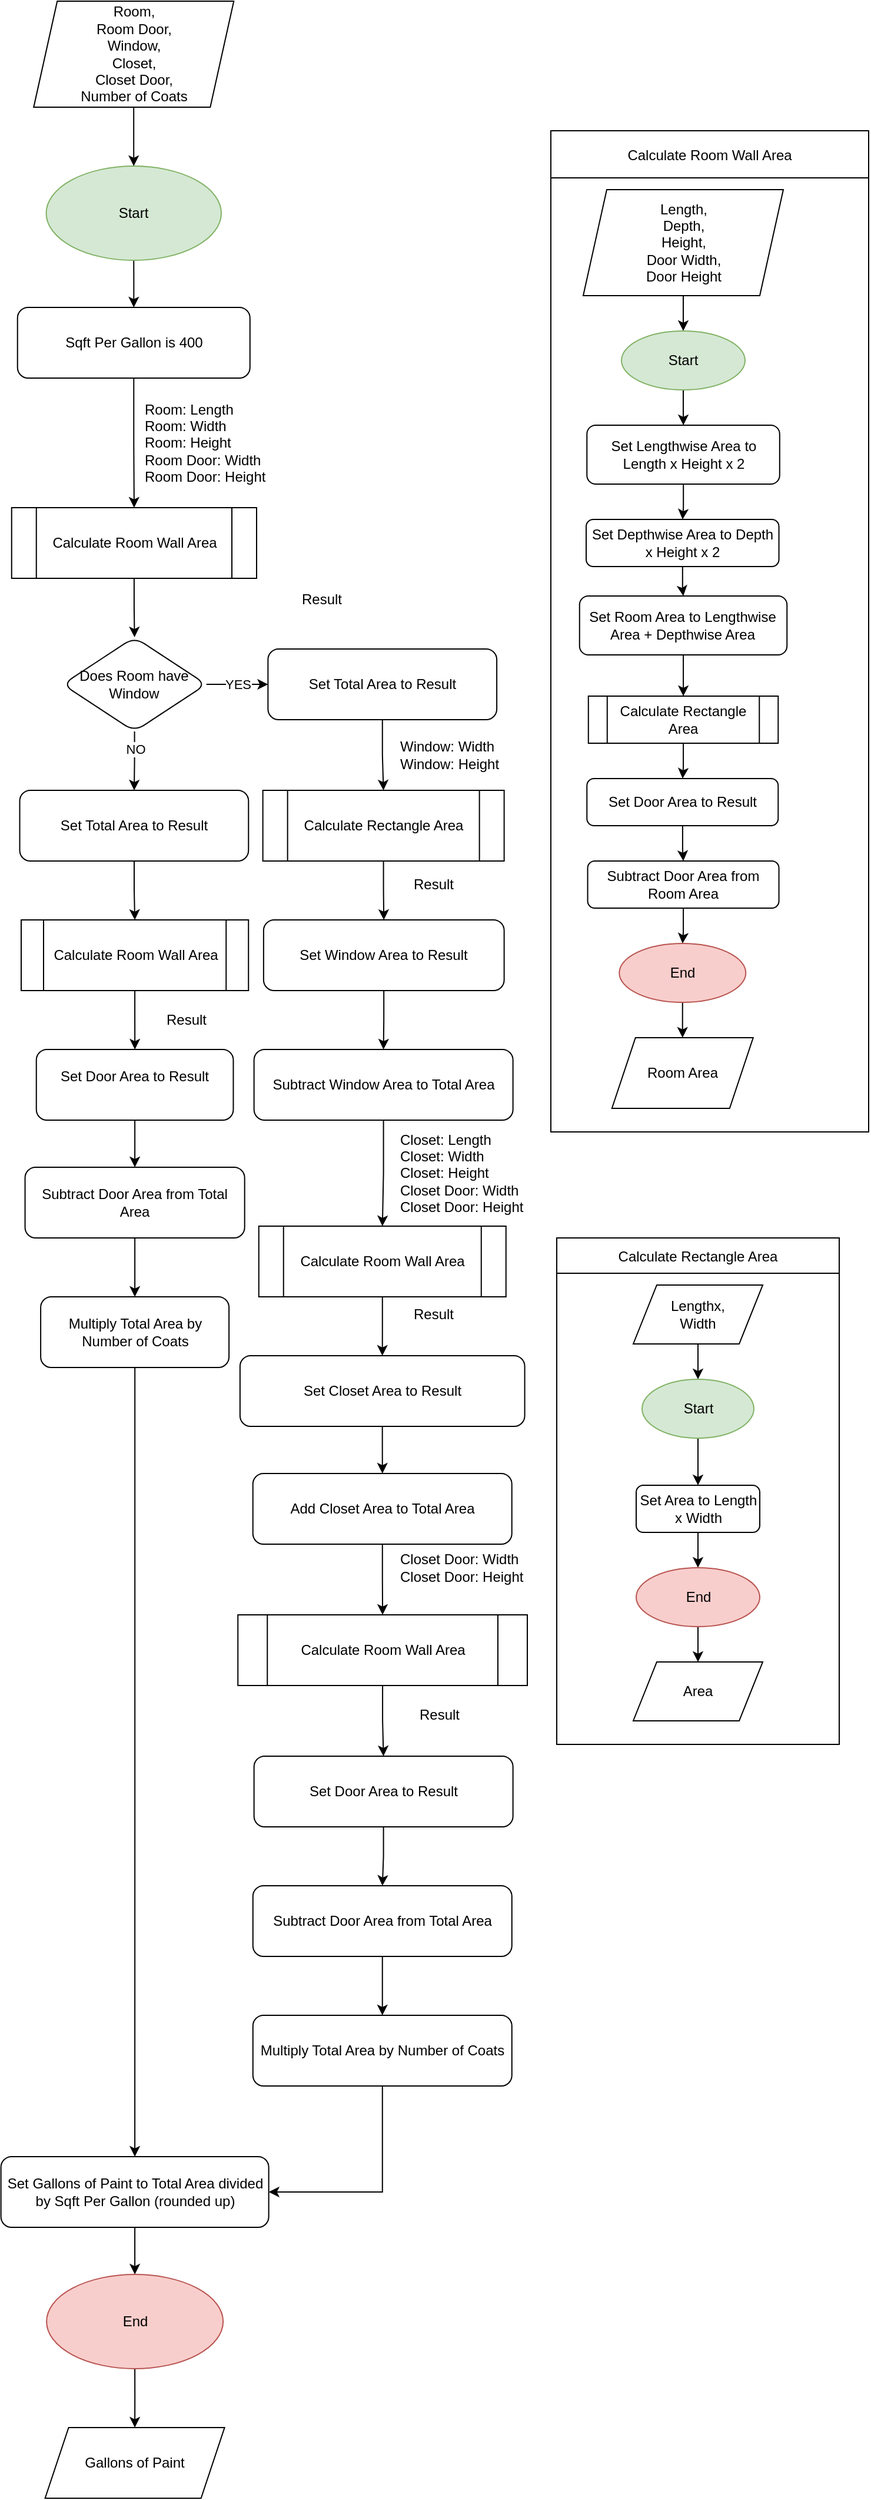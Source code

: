 <mxfile version="23.1.2" type="github">
  <diagram name="Page-1" id="UdluhMk9tbxURGvVx2bs">
    <mxGraphModel dx="1434" dy="754" grid="1" gridSize="10" guides="1" tooltips="1" connect="1" arrows="1" fold="1" page="1" pageScale="1" pageWidth="850" pageHeight="1100" math="0" shadow="0">
      <root>
        <mxCell id="0" />
        <mxCell id="1" parent="0" />
        <mxCell id="ynV2aoy3xDB8wRR4cqzC-1" value="" style="edgeStyle=orthogonalEdgeStyle;rounded=0;orthogonalLoop=1;jettySize=auto;html=1;" parent="1" source="ynV2aoy3xDB8wRR4cqzC-2" target="ynV2aoy3xDB8wRR4cqzC-4" edge="1">
          <mxGeometry relative="1" as="geometry" />
        </mxCell>
        <mxCell id="ynV2aoy3xDB8wRR4cqzC-2" value="Start" style="ellipse;whiteSpace=wrap;html=1;fillColor=#d5e8d4;strokeColor=#82b366;" parent="1" vertex="1">
          <mxGeometry x="91.25" y="190" width="148.75" height="80" as="geometry" />
        </mxCell>
        <mxCell id="ynV2aoy3xDB8wRR4cqzC-91" value="" style="edgeStyle=orthogonalEdgeStyle;rounded=0;orthogonalLoop=1;jettySize=auto;html=1;" parent="1" source="ynV2aoy3xDB8wRR4cqzC-4" target="ynV2aoy3xDB8wRR4cqzC-71" edge="1">
          <mxGeometry relative="1" as="geometry" />
        </mxCell>
        <mxCell id="ynV2aoy3xDB8wRR4cqzC-4" value="Sqft Per Gallon is 400" style="rounded=1;whiteSpace=wrap;html=1;" parent="1" vertex="1">
          <mxGeometry x="66.88" y="310" width="197.5" height="60" as="geometry" />
        </mxCell>
        <mxCell id="oghyJft2sbG9myTwX8Kc-24" value="" style="edgeStyle=orthogonalEdgeStyle;rounded=0;orthogonalLoop=1;jettySize=auto;html=1;" edge="1" parent="1" source="ynV2aoy3xDB8wRR4cqzC-8" target="oghyJft2sbG9myTwX8Kc-5">
          <mxGeometry relative="1" as="geometry" />
        </mxCell>
        <mxCell id="ynV2aoy3xDB8wRR4cqzC-8" value="Set Total Area to Result" style="rounded=1;whiteSpace=wrap;html=1;" parent="1" vertex="1">
          <mxGeometry x="279.69" y="600" width="194.37" height="60" as="geometry" />
        </mxCell>
        <mxCell id="ynV2aoy3xDB8wRR4cqzC-13" value="" style="edgeStyle=orthogonalEdgeStyle;rounded=0;orthogonalLoop=1;jettySize=auto;html=1;" parent="1" source="ynV2aoy3xDB8wRR4cqzC-14" target="ynV2aoy3xDB8wRR4cqzC-16" edge="1">
          <mxGeometry relative="1" as="geometry" />
        </mxCell>
        <mxCell id="ynV2aoy3xDB8wRR4cqzC-14" value="Set Window Area to Result" style="rounded=1;whiteSpace=wrap;html=1;" parent="1" vertex="1">
          <mxGeometry x="275.94" y="830" width="204.38" height="60" as="geometry" />
        </mxCell>
        <mxCell id="oghyJft2sbG9myTwX8Kc-13" value="" style="edgeStyle=orthogonalEdgeStyle;rounded=0;orthogonalLoop=1;jettySize=auto;html=1;" edge="1" parent="1" source="ynV2aoy3xDB8wRR4cqzC-16" target="oghyJft2sbG9myTwX8Kc-12">
          <mxGeometry relative="1" as="geometry" />
        </mxCell>
        <mxCell id="ynV2aoy3xDB8wRR4cqzC-16" value="Subtract Window Area to Total Area" style="rounded=1;whiteSpace=wrap;html=1;" parent="1" vertex="1">
          <mxGeometry x="267.82" y="940" width="220" height="60" as="geometry" />
        </mxCell>
        <mxCell id="ynV2aoy3xDB8wRR4cqzC-19" value="" style="edgeStyle=orthogonalEdgeStyle;rounded=0;orthogonalLoop=1;jettySize=auto;html=1;" parent="1" source="ynV2aoy3xDB8wRR4cqzC-20" target="ynV2aoy3xDB8wRR4cqzC-22" edge="1">
          <mxGeometry relative="1" as="geometry" />
        </mxCell>
        <mxCell id="ynV2aoy3xDB8wRR4cqzC-20" value="Set Closet Area to Result" style="rounded=1;whiteSpace=wrap;html=1;" parent="1" vertex="1">
          <mxGeometry x="255.93" y="1200" width="241.87" height="60" as="geometry" />
        </mxCell>
        <mxCell id="oghyJft2sbG9myTwX8Kc-30" value="" style="edgeStyle=orthogonalEdgeStyle;rounded=0;orthogonalLoop=1;jettySize=auto;html=1;" edge="1" parent="1" source="ynV2aoy3xDB8wRR4cqzC-22" target="oghyJft2sbG9myTwX8Kc-29">
          <mxGeometry relative="1" as="geometry" />
        </mxCell>
        <mxCell id="ynV2aoy3xDB8wRR4cqzC-22" value="Add Closet Area to Total Area" style="rounded=1;whiteSpace=wrap;html=1;" parent="1" vertex="1">
          <mxGeometry x="266.86" y="1300" width="220" height="60" as="geometry" />
        </mxCell>
        <mxCell id="oghyJft2sbG9myTwX8Kc-40" value="" style="edgeStyle=orthogonalEdgeStyle;rounded=0;orthogonalLoop=1;jettySize=auto;html=1;" edge="1" parent="1" source="ynV2aoy3xDB8wRR4cqzC-24" target="ynV2aoy3xDB8wRR4cqzC-29">
          <mxGeometry relative="1" as="geometry" />
        </mxCell>
        <mxCell id="ynV2aoy3xDB8wRR4cqzC-24" value="Set Gallons of Paint to Total Area divided by Sqft Per Gallon (rounded up)" style="rounded=1;whiteSpace=wrap;html=1;" parent="1" vertex="1">
          <mxGeometry x="52.81" y="1880" width="227.5" height="60" as="geometry" />
        </mxCell>
        <mxCell id="ynV2aoy3xDB8wRR4cqzC-25" value="" style="edgeStyle=orthogonalEdgeStyle;rounded=0;orthogonalLoop=1;jettySize=auto;html=1;exitX=0.5;exitY=1;exitDx=0;exitDy=0;" parent="1" source="ynV2aoy3xDB8wRR4cqzC-29" target="ynV2aoy3xDB8wRR4cqzC-26" edge="1">
          <mxGeometry relative="1" as="geometry">
            <mxPoint x="600" y="840" as="sourcePoint" />
          </mxGeometry>
        </mxCell>
        <mxCell id="ynV2aoy3xDB8wRR4cqzC-26" value="Gallons of Paint" style="shape=parallelogram;perimeter=parallelogramPerimeter;whiteSpace=wrap;html=1;fixedSize=1;" parent="1" vertex="1">
          <mxGeometry x="90.31" y="2110" width="152.5" height="60" as="geometry" />
        </mxCell>
        <mxCell id="ynV2aoy3xDB8wRR4cqzC-28" value="" style="edgeStyle=orthogonalEdgeStyle;rounded=0;orthogonalLoop=1;jettySize=auto;html=1;" parent="1" source="ynV2aoy3xDB8wRR4cqzC-27" target="ynV2aoy3xDB8wRR4cqzC-2" edge="1">
          <mxGeometry relative="1" as="geometry" />
        </mxCell>
        <mxCell id="ynV2aoy3xDB8wRR4cqzC-27" value="&lt;div&gt;Room,&lt;/div&gt;&lt;div&gt;Room Door,&lt;/div&gt;&lt;div&gt;Window,&lt;/div&gt;&lt;div&gt;Closet,&lt;/div&gt;&lt;div&gt;Closet Door,&lt;/div&gt;&lt;div&gt;Number of Coats&lt;br&gt;&lt;/div&gt;" style="shape=parallelogram;perimeter=parallelogramPerimeter;whiteSpace=wrap;html=1;fixedSize=1;" parent="1" vertex="1">
          <mxGeometry x="80.63" y="50" width="170" height="90" as="geometry" />
        </mxCell>
        <mxCell id="ynV2aoy3xDB8wRR4cqzC-29" value="End" style="ellipse;whiteSpace=wrap;html=1;fillColor=#f8cecc;strokeColor=#b85450;" parent="1" vertex="1">
          <mxGeometry x="91.56" y="1980" width="150" height="80" as="geometry" />
        </mxCell>
        <mxCell id="ynV2aoy3xDB8wRR4cqzC-33" value="Calculate Room Wall Area" style="shape=table;startSize=40;container=1;collapsible=0;childLayout=tableLayout;" parent="1" vertex="1">
          <mxGeometry x="520" y="160" width="270" height="850" as="geometry" />
        </mxCell>
        <mxCell id="ynV2aoy3xDB8wRR4cqzC-34" value="" style="shape=tableRow;horizontal=0;startSize=0;swimlaneHead=0;swimlaneBody=0;strokeColor=inherit;top=0;left=0;bottom=0;right=0;collapsible=0;dropTarget=0;fillColor=none;points=[[0,0.5],[1,0.5]];portConstraint=eastwest;" parent="ynV2aoy3xDB8wRR4cqzC-33" vertex="1">
          <mxGeometry y="40" width="270" height="810" as="geometry" />
        </mxCell>
        <mxCell id="ynV2aoy3xDB8wRR4cqzC-35" value="" style="shape=partialRectangle;html=1;whiteSpace=wrap;connectable=0;strokeColor=inherit;overflow=hidden;fillColor=none;top=0;left=0;bottom=0;right=0;pointerEvents=1;" parent="ynV2aoy3xDB8wRR4cqzC-34" vertex="1">
          <mxGeometry width="270" height="810" as="geometry">
            <mxRectangle width="270" height="810" as="alternateBounds" />
          </mxGeometry>
        </mxCell>
        <mxCell id="ynV2aoy3xDB8wRR4cqzC-46" value="" style="edgeStyle=orthogonalEdgeStyle;rounded=0;orthogonalLoop=1;jettySize=auto;html=1;" parent="1" source="ynV2aoy3xDB8wRR4cqzC-36" target="ynV2aoy3xDB8wRR4cqzC-44" edge="1">
          <mxGeometry relative="1" as="geometry" />
        </mxCell>
        <mxCell id="ynV2aoy3xDB8wRR4cqzC-36" value="&lt;div&gt;Length,&lt;/div&gt;&lt;div&gt;Depth,&lt;/div&gt;&lt;div&gt;Height,&lt;/div&gt;&lt;div&gt;Door Width,&lt;/div&gt;&lt;div&gt;Door Height&lt;br&gt;&lt;/div&gt;" style="shape=parallelogram;perimeter=parallelogramPerimeter;whiteSpace=wrap;html=1;fixedSize=1;" parent="1" vertex="1">
          <mxGeometry x="547.5" y="210" width="170" height="90" as="geometry" />
        </mxCell>
        <mxCell id="ynV2aoy3xDB8wRR4cqzC-61" value="" style="edgeStyle=orthogonalEdgeStyle;rounded=0;orthogonalLoop=1;jettySize=auto;html=1;" parent="1" source="ynV2aoy3xDB8wRR4cqzC-44" target="ynV2aoy3xDB8wRR4cqzC-51" edge="1">
          <mxGeometry relative="1" as="geometry" />
        </mxCell>
        <mxCell id="ynV2aoy3xDB8wRR4cqzC-44" value="Start" style="ellipse;whiteSpace=wrap;html=1;fillColor=#d5e8d4;strokeColor=#82b366;" parent="1" vertex="1">
          <mxGeometry x="580" y="330" width="105" height="50" as="geometry" />
        </mxCell>
        <mxCell id="ynV2aoy3xDB8wRR4cqzC-63" value="" style="edgeStyle=orthogonalEdgeStyle;rounded=0;orthogonalLoop=1;jettySize=auto;html=1;" parent="1" source="ynV2aoy3xDB8wRR4cqzC-50" target="ynV2aoy3xDB8wRR4cqzC-52" edge="1">
          <mxGeometry relative="1" as="geometry" />
        </mxCell>
        <mxCell id="ynV2aoy3xDB8wRR4cqzC-50" value="Set Depthwise Area to Depth x Height x 2" style="rounded=1;whiteSpace=wrap;html=1;" parent="1" vertex="1">
          <mxGeometry x="550.02" y="490" width="163.75" height="40" as="geometry" />
        </mxCell>
        <mxCell id="ynV2aoy3xDB8wRR4cqzC-62" value="" style="edgeStyle=orthogonalEdgeStyle;rounded=0;orthogonalLoop=1;jettySize=auto;html=1;" parent="1" source="ynV2aoy3xDB8wRR4cqzC-51" target="ynV2aoy3xDB8wRR4cqzC-50" edge="1">
          <mxGeometry relative="1" as="geometry" />
        </mxCell>
        <mxCell id="ynV2aoy3xDB8wRR4cqzC-51" value="Set Lengthwise Area to Length x Height x 2" style="rounded=1;whiteSpace=wrap;html=1;" parent="1" vertex="1">
          <mxGeometry x="550.65" y="410" width="163.75" height="50" as="geometry" />
        </mxCell>
        <mxCell id="ynV2aoy3xDB8wRR4cqzC-64" value="" style="edgeStyle=orthogonalEdgeStyle;rounded=0;orthogonalLoop=1;jettySize=auto;html=1;" parent="1" source="ynV2aoy3xDB8wRR4cqzC-52" target="ynV2aoy3xDB8wRR4cqzC-53" edge="1">
          <mxGeometry relative="1" as="geometry" />
        </mxCell>
        <mxCell id="ynV2aoy3xDB8wRR4cqzC-52" value="Set Room Area to Lengthwise Area + Depthwise Area" style="rounded=1;whiteSpace=wrap;html=1;" parent="1" vertex="1">
          <mxGeometry x="544.38" y="555" width="176.25" height="50" as="geometry" />
        </mxCell>
        <mxCell id="ynV2aoy3xDB8wRR4cqzC-65" value="" style="edgeStyle=orthogonalEdgeStyle;rounded=0;orthogonalLoop=1;jettySize=auto;html=1;" parent="1" source="ynV2aoy3xDB8wRR4cqzC-53" target="ynV2aoy3xDB8wRR4cqzC-55" edge="1">
          <mxGeometry relative="1" as="geometry" />
        </mxCell>
        <mxCell id="ynV2aoy3xDB8wRR4cqzC-53" value="Calculate Rectangle Area" style="shape=process;whiteSpace=wrap;html=1;backgroundOutline=1;" parent="1" vertex="1">
          <mxGeometry x="551.89" y="640" width="161.25" height="40" as="geometry" />
        </mxCell>
        <mxCell id="ynV2aoy3xDB8wRR4cqzC-68" value="" style="edgeStyle=orthogonalEdgeStyle;rounded=0;orthogonalLoop=1;jettySize=auto;html=1;" parent="1" source="ynV2aoy3xDB8wRR4cqzC-54" target="ynV2aoy3xDB8wRR4cqzC-67" edge="1">
          <mxGeometry relative="1" as="geometry" />
        </mxCell>
        <mxCell id="ynV2aoy3xDB8wRR4cqzC-54" value="Subtract Door Area from Room Area" style="rounded=1;whiteSpace=wrap;html=1;" parent="1" vertex="1">
          <mxGeometry x="551.28" y="780" width="162.5" height="40" as="geometry" />
        </mxCell>
        <mxCell id="ynV2aoy3xDB8wRR4cqzC-66" value="" style="edgeStyle=orthogonalEdgeStyle;rounded=0;orthogonalLoop=1;jettySize=auto;html=1;" parent="1" source="ynV2aoy3xDB8wRR4cqzC-55" target="ynV2aoy3xDB8wRR4cqzC-54" edge="1">
          <mxGeometry relative="1" as="geometry" />
        </mxCell>
        <mxCell id="ynV2aoy3xDB8wRR4cqzC-55" value="Set Door Area to Result" style="rounded=1;whiteSpace=wrap;html=1;" parent="1" vertex="1">
          <mxGeometry x="550.65" y="710" width="162.49" height="40" as="geometry" />
        </mxCell>
        <mxCell id="ynV2aoy3xDB8wRR4cqzC-70" value="" style="edgeStyle=orthogonalEdgeStyle;rounded=0;orthogonalLoop=1;jettySize=auto;html=1;" parent="1" source="ynV2aoy3xDB8wRR4cqzC-67" target="ynV2aoy3xDB8wRR4cqzC-69" edge="1">
          <mxGeometry relative="1" as="geometry" />
        </mxCell>
        <mxCell id="ynV2aoy3xDB8wRR4cqzC-67" value="End" style="ellipse;whiteSpace=wrap;html=1;fillColor=#f8cecc;strokeColor=#b85450;" parent="1" vertex="1">
          <mxGeometry x="578.14" y="850" width="107.5" height="50" as="geometry" />
        </mxCell>
        <mxCell id="ynV2aoy3xDB8wRR4cqzC-69" value="Room Area" style="shape=parallelogram;perimeter=parallelogramPerimeter;whiteSpace=wrap;html=1;fixedSize=1;" parent="1" vertex="1">
          <mxGeometry x="571.89" y="930" width="120" height="60" as="geometry" />
        </mxCell>
        <mxCell id="oghyJft2sbG9myTwX8Kc-50" value="" style="edgeStyle=orthogonalEdgeStyle;rounded=0;orthogonalLoop=1;jettySize=auto;html=1;" edge="1" parent="1" source="ynV2aoy3xDB8wRR4cqzC-71" target="oghyJft2sbG9myTwX8Kc-44">
          <mxGeometry relative="1" as="geometry" />
        </mxCell>
        <mxCell id="ynV2aoy3xDB8wRR4cqzC-71" value="Calculate Room Wall Area" style="shape=process;whiteSpace=wrap;html=1;backgroundOutline=1;" parent="1" vertex="1">
          <mxGeometry x="61.88" y="480" width="208.12" height="60" as="geometry" />
        </mxCell>
        <mxCell id="ynV2aoy3xDB8wRR4cqzC-72" value="Calculate Rectangle Area" style="shape=table;startSize=30;container=1;collapsible=0;childLayout=tableLayout;" parent="1" vertex="1">
          <mxGeometry x="525" y="1100" width="240" height="430" as="geometry" />
        </mxCell>
        <mxCell id="ynV2aoy3xDB8wRR4cqzC-73" value="" style="shape=tableRow;horizontal=0;startSize=0;swimlaneHead=0;swimlaneBody=0;strokeColor=inherit;top=0;left=0;bottom=0;right=0;collapsible=0;dropTarget=0;fillColor=none;points=[[0,0.5],[1,0.5]];portConstraint=eastwest;" parent="ynV2aoy3xDB8wRR4cqzC-72" vertex="1">
          <mxGeometry y="30" width="240" height="400" as="geometry" />
        </mxCell>
        <mxCell id="ynV2aoy3xDB8wRR4cqzC-74" value="" style="shape=partialRectangle;html=1;whiteSpace=wrap;connectable=0;strokeColor=inherit;overflow=hidden;fillColor=none;top=0;left=0;bottom=0;right=0;pointerEvents=1;" parent="ynV2aoy3xDB8wRR4cqzC-73" vertex="1">
          <mxGeometry width="240" height="400" as="geometry">
            <mxRectangle width="240" height="400" as="alternateBounds" />
          </mxGeometry>
        </mxCell>
        <mxCell id="ynV2aoy3xDB8wRR4cqzC-83" value="" style="edgeStyle=orthogonalEdgeStyle;rounded=0;orthogonalLoop=1;jettySize=auto;html=1;" parent="1" source="ynV2aoy3xDB8wRR4cqzC-75" target="ynV2aoy3xDB8wRR4cqzC-76" edge="1">
          <mxGeometry relative="1" as="geometry" />
        </mxCell>
        <mxCell id="ynV2aoy3xDB8wRR4cqzC-75" value="&lt;div&gt;Lengthx,&lt;/div&gt;&lt;div&gt;Width&lt;br&gt;&lt;/div&gt;" style="shape=parallelogram;perimeter=parallelogramPerimeter;whiteSpace=wrap;html=1;fixedSize=1;" parent="1" vertex="1">
          <mxGeometry x="590" y="1140" width="110" height="50" as="geometry" />
        </mxCell>
        <mxCell id="ynV2aoy3xDB8wRR4cqzC-88" value="" style="edgeStyle=orthogonalEdgeStyle;rounded=0;orthogonalLoop=1;jettySize=auto;html=1;" parent="1" source="ynV2aoy3xDB8wRR4cqzC-76" target="ynV2aoy3xDB8wRR4cqzC-77" edge="1">
          <mxGeometry relative="1" as="geometry" />
        </mxCell>
        <mxCell id="ynV2aoy3xDB8wRR4cqzC-76" value="Start" style="ellipse;whiteSpace=wrap;html=1;fillColor=#d5e8d4;strokeColor=#82b366;" parent="1" vertex="1">
          <mxGeometry x="597.5" y="1220" width="95" height="50" as="geometry" />
        </mxCell>
        <mxCell id="ynV2aoy3xDB8wRR4cqzC-89" value="" style="edgeStyle=orthogonalEdgeStyle;rounded=0;orthogonalLoop=1;jettySize=auto;html=1;" parent="1" source="ynV2aoy3xDB8wRR4cqzC-77" target="ynV2aoy3xDB8wRR4cqzC-78" edge="1">
          <mxGeometry relative="1" as="geometry" />
        </mxCell>
        <mxCell id="ynV2aoy3xDB8wRR4cqzC-77" value="Set Area to Length x Width" style="rounded=1;whiteSpace=wrap;html=1;" parent="1" vertex="1">
          <mxGeometry x="592.5" y="1310" width="105" height="40" as="geometry" />
        </mxCell>
        <mxCell id="ynV2aoy3xDB8wRR4cqzC-90" value="" style="edgeStyle=orthogonalEdgeStyle;rounded=0;orthogonalLoop=1;jettySize=auto;html=1;" parent="1" source="ynV2aoy3xDB8wRR4cqzC-78" target="ynV2aoy3xDB8wRR4cqzC-79" edge="1">
          <mxGeometry relative="1" as="geometry" />
        </mxCell>
        <mxCell id="ynV2aoy3xDB8wRR4cqzC-78" value="End" style="ellipse;whiteSpace=wrap;html=1;fillColor=#f8cecc;strokeColor=#b85450;" parent="1" vertex="1">
          <mxGeometry x="592.5" y="1380" width="105" height="50" as="geometry" />
        </mxCell>
        <mxCell id="ynV2aoy3xDB8wRR4cqzC-79" value="Area" style="shape=parallelogram;perimeter=parallelogramPerimeter;whiteSpace=wrap;html=1;fixedSize=1;" parent="1" vertex="1">
          <mxGeometry x="590" y="1460" width="110" height="50" as="geometry" />
        </mxCell>
        <mxCell id="ynV2aoy3xDB8wRR4cqzC-92" value="&lt;div&gt;Room: Length&lt;/div&gt;&lt;div&gt;Room: Width&lt;/div&gt;&lt;div&gt;Room: Height&lt;/div&gt;&lt;div&gt;Room Door: Width&lt;/div&gt;&lt;div&gt;Room Door: Height&lt;br&gt;&lt;/div&gt;" style="text;html=1;align=left;verticalAlign=middle;resizable=0;points=[];autosize=1;strokeColor=none;fillColor=none;" parent="1" vertex="1">
          <mxGeometry x="172.5" y="380" width="130" height="90" as="geometry" />
        </mxCell>
        <mxCell id="ynV2aoy3xDB8wRR4cqzC-94" value="&lt;div&gt;&lt;br&gt;&lt;/div&gt;&lt;div&gt;Result&lt;br&gt;&lt;/div&gt;" style="text;html=1;align=center;verticalAlign=middle;resizable=0;points=[];autosize=1;strokeColor=none;fillColor=none;" parent="1" vertex="1">
          <mxGeometry x="295.32" y="530" width="60" height="40" as="geometry" />
        </mxCell>
        <mxCell id="oghyJft2sbG9myTwX8Kc-25" value="" style="edgeStyle=orthogonalEdgeStyle;rounded=0;orthogonalLoop=1;jettySize=auto;html=1;" edge="1" parent="1" source="oghyJft2sbG9myTwX8Kc-5" target="ynV2aoy3xDB8wRR4cqzC-14">
          <mxGeometry relative="1" as="geometry" />
        </mxCell>
        <mxCell id="oghyJft2sbG9myTwX8Kc-5" value="Calculate Rectangle Area" style="shape=process;whiteSpace=wrap;html=1;backgroundOutline=1;" vertex="1" parent="1">
          <mxGeometry x="275.32" y="720" width="205" height="60" as="geometry" />
        </mxCell>
        <mxCell id="oghyJft2sbG9myTwX8Kc-10" value="Result" style="text;html=1;align=center;verticalAlign=middle;resizable=0;points=[];autosize=1;strokeColor=none;fillColor=none;" vertex="1" parent="1">
          <mxGeometry x="390" y="785" width="60" height="30" as="geometry" />
        </mxCell>
        <mxCell id="oghyJft2sbG9myTwX8Kc-11" value="&lt;div&gt;Window: Width&lt;/div&gt;&lt;div&gt;Window: Height&lt;br&gt;&lt;/div&gt;" style="text;html=1;align=left;verticalAlign=middle;resizable=0;points=[];autosize=1;strokeColor=none;fillColor=none;" vertex="1" parent="1">
          <mxGeometry x="390" y="670" width="110" height="40" as="geometry" />
        </mxCell>
        <mxCell id="oghyJft2sbG9myTwX8Kc-14" value="" style="edgeStyle=orthogonalEdgeStyle;rounded=0;orthogonalLoop=1;jettySize=auto;html=1;" edge="1" parent="1" source="oghyJft2sbG9myTwX8Kc-12" target="ynV2aoy3xDB8wRR4cqzC-20">
          <mxGeometry relative="1" as="geometry" />
        </mxCell>
        <mxCell id="oghyJft2sbG9myTwX8Kc-12" value="Calculate Room Wall Area" style="shape=process;whiteSpace=wrap;html=1;backgroundOutline=1;" vertex="1" parent="1">
          <mxGeometry x="271.88" y="1090" width="210" height="60" as="geometry" />
        </mxCell>
        <mxCell id="oghyJft2sbG9myTwX8Kc-26" value="&lt;div align=&quot;left&quot;&gt;Closet: Length&lt;/div&gt;&lt;div align=&quot;left&quot;&gt;Closet: Width&lt;/div&gt;&lt;div align=&quot;left&quot;&gt;Closet: Height&lt;/div&gt;&lt;div align=&quot;left&quot;&gt;Closet Door: Width&lt;/div&gt;&lt;div align=&quot;left&quot;&gt;Closet Door: Height&lt;br&gt;&lt;/div&gt;" style="text;html=1;align=left;verticalAlign=middle;resizable=0;points=[];autosize=1;strokeColor=none;fillColor=none;" vertex="1" parent="1">
          <mxGeometry x="390" y="1000" width="130" height="90" as="geometry" />
        </mxCell>
        <mxCell id="oghyJft2sbG9myTwX8Kc-27" value="Result" style="text;html=1;align=center;verticalAlign=middle;resizable=0;points=[];autosize=1;strokeColor=none;fillColor=none;" vertex="1" parent="1">
          <mxGeometry x="390" y="1150" width="60" height="30" as="geometry" />
        </mxCell>
        <mxCell id="oghyJft2sbG9myTwX8Kc-28" value="&lt;div&gt;Closet Door: Width&lt;/div&gt;&lt;div&gt;Closet Door: Height&lt;/div&gt;" style="text;html=1;align=left;verticalAlign=middle;resizable=0;points=[];autosize=1;strokeColor=none;fillColor=none;" vertex="1" parent="1">
          <mxGeometry x="390" y="1360" width="130" height="40" as="geometry" />
        </mxCell>
        <mxCell id="oghyJft2sbG9myTwX8Kc-34" value="" style="edgeStyle=orthogonalEdgeStyle;rounded=0;orthogonalLoop=1;jettySize=auto;html=1;" edge="1" parent="1" source="oghyJft2sbG9myTwX8Kc-29" target="oghyJft2sbG9myTwX8Kc-33">
          <mxGeometry relative="1" as="geometry" />
        </mxCell>
        <mxCell id="oghyJft2sbG9myTwX8Kc-29" value="Calculate Room Wall Area" style="shape=process;whiteSpace=wrap;html=1;backgroundOutline=1;" vertex="1" parent="1">
          <mxGeometry x="254.13" y="1420" width="245.87" height="60" as="geometry" />
        </mxCell>
        <mxCell id="oghyJft2sbG9myTwX8Kc-32" value="Result" style="text;html=1;align=center;verticalAlign=middle;resizable=0;points=[];autosize=1;strokeColor=none;fillColor=none;" vertex="1" parent="1">
          <mxGeometry x="395" y="1490" width="60" height="30" as="geometry" />
        </mxCell>
        <mxCell id="oghyJft2sbG9myTwX8Kc-36" value="" style="edgeStyle=orthogonalEdgeStyle;rounded=0;orthogonalLoop=1;jettySize=auto;html=1;" edge="1" parent="1" source="oghyJft2sbG9myTwX8Kc-33" target="oghyJft2sbG9myTwX8Kc-35">
          <mxGeometry relative="1" as="geometry" />
        </mxCell>
        <mxCell id="oghyJft2sbG9myTwX8Kc-33" value="Set Door Area to Result" style="rounded=1;whiteSpace=wrap;html=1;" vertex="1" parent="1">
          <mxGeometry x="267.82" y="1540" width="220" height="60" as="geometry" />
        </mxCell>
        <mxCell id="oghyJft2sbG9myTwX8Kc-38" value="" style="edgeStyle=orthogonalEdgeStyle;rounded=0;orthogonalLoop=1;jettySize=auto;html=1;" edge="1" parent="1" source="oghyJft2sbG9myTwX8Kc-35" target="oghyJft2sbG9myTwX8Kc-37">
          <mxGeometry relative="1" as="geometry" />
        </mxCell>
        <mxCell id="oghyJft2sbG9myTwX8Kc-35" value="Subtract Door Area from Total Area" style="rounded=1;whiteSpace=wrap;html=1;" vertex="1" parent="1">
          <mxGeometry x="266.88" y="1650" width="220" height="60" as="geometry" />
        </mxCell>
        <mxCell id="oghyJft2sbG9myTwX8Kc-66" value="" style="edgeStyle=orthogonalEdgeStyle;rounded=0;orthogonalLoop=1;jettySize=auto;html=1;entryX=1;entryY=0.5;entryDx=0;entryDy=0;" edge="1" parent="1" source="oghyJft2sbG9myTwX8Kc-37" target="ynV2aoy3xDB8wRR4cqzC-24">
          <mxGeometry relative="1" as="geometry">
            <mxPoint x="480" y="1880" as="targetPoint" />
          </mxGeometry>
        </mxCell>
        <mxCell id="oghyJft2sbG9myTwX8Kc-37" value="Multiply Total Area by Number of Coats" style="rounded=1;whiteSpace=wrap;html=1;" vertex="1" parent="1">
          <mxGeometry x="266.88" y="1760" width="220" height="60" as="geometry" />
        </mxCell>
        <mxCell id="oghyJft2sbG9myTwX8Kc-48" value="" style="edgeStyle=orthogonalEdgeStyle;rounded=0;orthogonalLoop=1;jettySize=auto;html=1;" edge="1" parent="1" source="oghyJft2sbG9myTwX8Kc-44" target="oghyJft2sbG9myTwX8Kc-47">
          <mxGeometry relative="1" as="geometry" />
        </mxCell>
        <mxCell id="oghyJft2sbG9myTwX8Kc-52" value="NO" style="edgeLabel;html=1;align=center;verticalAlign=middle;resizable=0;points=[];" vertex="1" connectable="0" parent="oghyJft2sbG9myTwX8Kc-48">
          <mxGeometry x="-0.403" relative="1" as="geometry">
            <mxPoint as="offset" />
          </mxGeometry>
        </mxCell>
        <mxCell id="oghyJft2sbG9myTwX8Kc-49" value="" style="edgeStyle=orthogonalEdgeStyle;rounded=0;orthogonalLoop=1;jettySize=auto;html=1;" edge="1" parent="1" source="oghyJft2sbG9myTwX8Kc-44" target="ynV2aoy3xDB8wRR4cqzC-8">
          <mxGeometry relative="1" as="geometry" />
        </mxCell>
        <mxCell id="oghyJft2sbG9myTwX8Kc-53" value="YES" style="edgeLabel;html=1;align=center;verticalAlign=middle;resizable=0;points=[];" vertex="1" connectable="0" parent="oghyJft2sbG9myTwX8Kc-49">
          <mxGeometry x="0.018" relative="1" as="geometry">
            <mxPoint as="offset" />
          </mxGeometry>
        </mxCell>
        <mxCell id="oghyJft2sbG9myTwX8Kc-44" value="Does Room have Window" style="rhombus;whiteSpace=wrap;html=1;rounded=1;" vertex="1" parent="1">
          <mxGeometry x="105.15" y="590" width="122.2" height="80" as="geometry" />
        </mxCell>
        <mxCell id="oghyJft2sbG9myTwX8Kc-55" value="" style="edgeStyle=orthogonalEdgeStyle;rounded=0;orthogonalLoop=1;jettySize=auto;html=1;" edge="1" parent="1" source="oghyJft2sbG9myTwX8Kc-47" target="oghyJft2sbG9myTwX8Kc-54">
          <mxGeometry relative="1" as="geometry" />
        </mxCell>
        <mxCell id="oghyJft2sbG9myTwX8Kc-47" value="Set Total Area to Result" style="rounded=1;whiteSpace=wrap;html=1;" vertex="1" parent="1">
          <mxGeometry x="68.76" y="720" width="194.37" height="60" as="geometry" />
        </mxCell>
        <mxCell id="oghyJft2sbG9myTwX8Kc-58" value="" style="edgeStyle=orthogonalEdgeStyle;rounded=0;orthogonalLoop=1;jettySize=auto;html=1;" edge="1" parent="1" source="oghyJft2sbG9myTwX8Kc-54" target="oghyJft2sbG9myTwX8Kc-57">
          <mxGeometry relative="1" as="geometry" />
        </mxCell>
        <mxCell id="oghyJft2sbG9myTwX8Kc-54" value="Calculate Room Wall Area" style="shape=process;whiteSpace=wrap;html=1;backgroundOutline=1;" vertex="1" parent="1">
          <mxGeometry x="70" y="830" width="193.12" height="60" as="geometry" />
        </mxCell>
        <mxCell id="oghyJft2sbG9myTwX8Kc-56" value="Result" style="text;html=1;align=center;verticalAlign=middle;resizable=0;points=[];autosize=1;strokeColor=none;fillColor=none;" vertex="1" parent="1">
          <mxGeometry x="180" y="900" width="60" height="30" as="geometry" />
        </mxCell>
        <mxCell id="oghyJft2sbG9myTwX8Kc-60" value="" style="edgeStyle=orthogonalEdgeStyle;rounded=0;orthogonalLoop=1;jettySize=auto;html=1;" edge="1" parent="1" source="oghyJft2sbG9myTwX8Kc-57" target="oghyJft2sbG9myTwX8Kc-59">
          <mxGeometry relative="1" as="geometry" />
        </mxCell>
        <mxCell id="oghyJft2sbG9myTwX8Kc-57" value="&#xa;Set Door Area to Result&#xa;&#xa;" style="rounded=1;whiteSpace=wrap;html=1;" vertex="1" parent="1">
          <mxGeometry x="82.88" y="940" width="167.35" height="60" as="geometry" />
        </mxCell>
        <mxCell id="oghyJft2sbG9myTwX8Kc-62" value="" style="edgeStyle=orthogonalEdgeStyle;rounded=0;orthogonalLoop=1;jettySize=auto;html=1;" edge="1" parent="1" source="oghyJft2sbG9myTwX8Kc-59" target="oghyJft2sbG9myTwX8Kc-61">
          <mxGeometry relative="1" as="geometry" />
        </mxCell>
        <mxCell id="oghyJft2sbG9myTwX8Kc-59" value="Subtract Door Area from Total Area" style="rounded=1;whiteSpace=wrap;html=1;" vertex="1" parent="1">
          <mxGeometry x="73.28" y="1040" width="186.56" height="60" as="geometry" />
        </mxCell>
        <mxCell id="oghyJft2sbG9myTwX8Kc-63" value="" style="edgeStyle=orthogonalEdgeStyle;rounded=0;orthogonalLoop=1;jettySize=auto;html=1;" edge="1" parent="1" source="oghyJft2sbG9myTwX8Kc-61" target="ynV2aoy3xDB8wRR4cqzC-24">
          <mxGeometry relative="1" as="geometry" />
        </mxCell>
        <mxCell id="oghyJft2sbG9myTwX8Kc-61" value="Multiply Total Area by Number of Coats" style="rounded=1;whiteSpace=wrap;html=1;" vertex="1" parent="1">
          <mxGeometry x="86.56" y="1150" width="160" height="60" as="geometry" />
        </mxCell>
      </root>
    </mxGraphModel>
  </diagram>
</mxfile>
